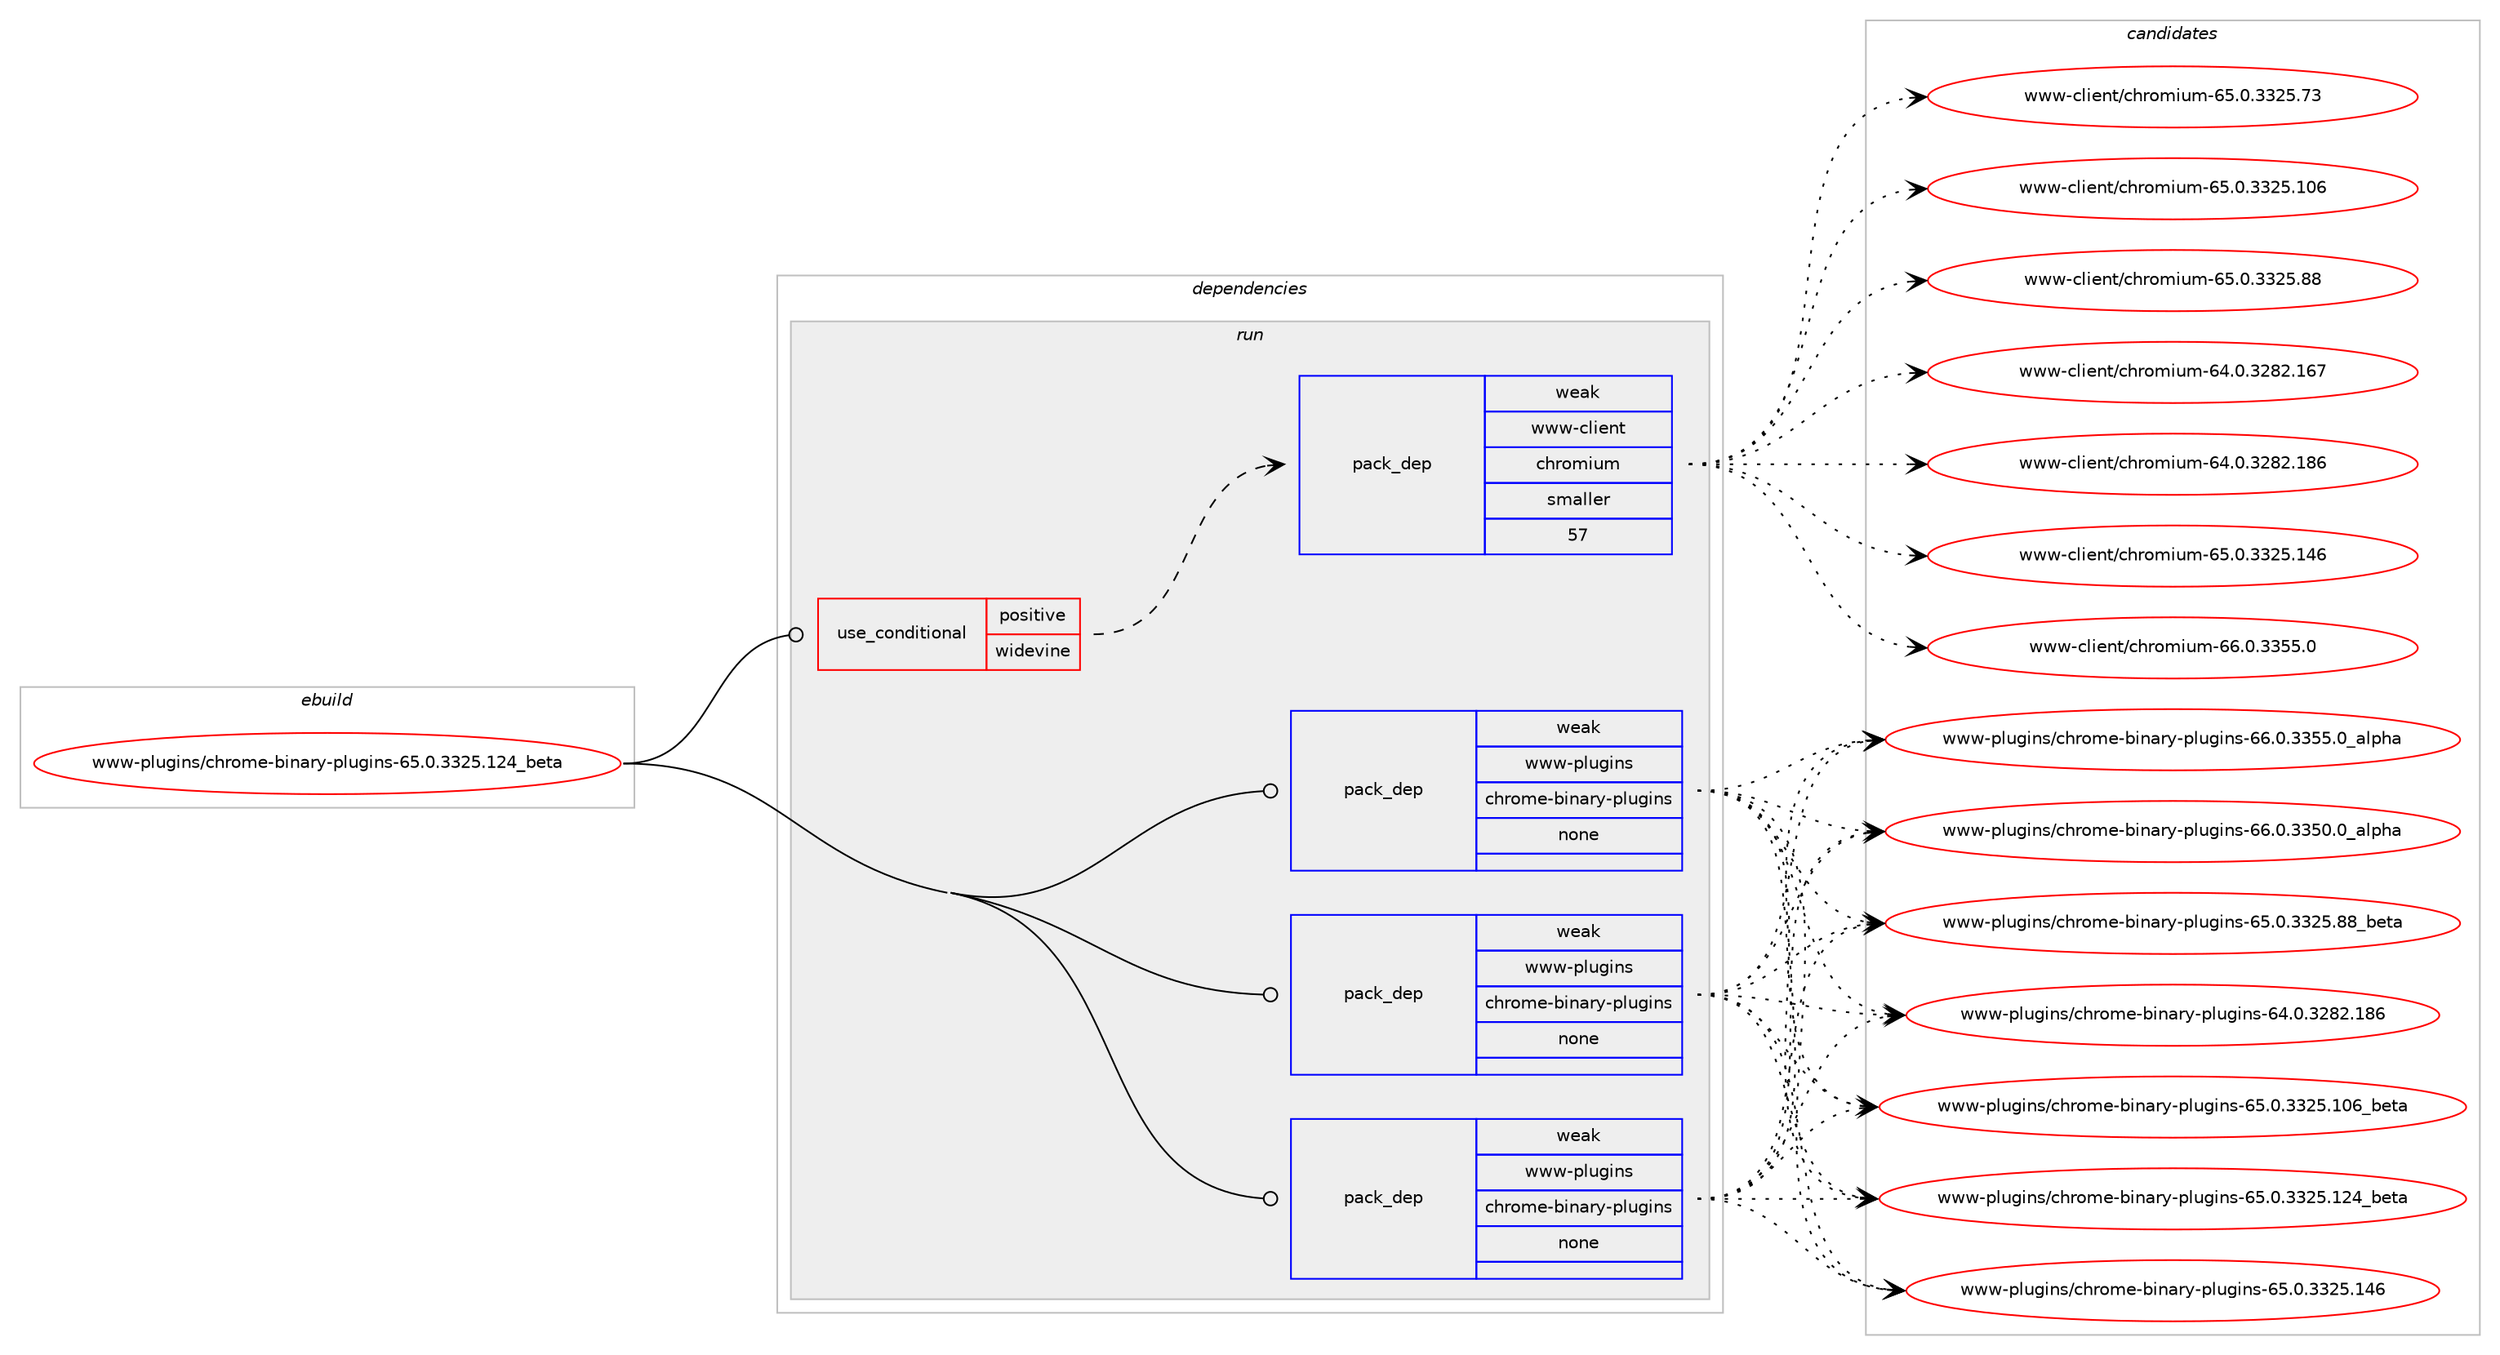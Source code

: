 digraph prolog {

# *************
# Graph options
# *************

newrank=true;
concentrate=true;
compound=true;
graph [rankdir=LR,fontname=Helvetica,fontsize=10,ranksep=1.5];#, ranksep=2.5, nodesep=0.2];
edge  [arrowhead=vee];
node  [fontname=Helvetica,fontsize=10];

# **********
# The ebuild
# **********

subgraph cluster_leftcol {
color=gray;
rank=same;
label=<<i>ebuild</i>>;
id [label="www-plugins/chrome-binary-plugins-65.0.3325.124_beta", color=red, width=4, href="../www-plugins/chrome-binary-plugins-65.0.3325.124_beta.svg"];
}

# ****************
# The dependencies
# ****************

subgraph cluster_midcol {
color=gray;
label=<<i>dependencies</i>>;
subgraph cluster_compile {
fillcolor="#eeeeee";
style=filled;
label=<<i>compile</i>>;
}
subgraph cluster_compileandrun {
fillcolor="#eeeeee";
style=filled;
label=<<i>compile and run</i>>;
}
subgraph cluster_run {
fillcolor="#eeeeee";
style=filled;
label=<<i>run</i>>;
subgraph cond1035 {
dependency8756 [label=<<TABLE BORDER="0" CELLBORDER="1" CELLSPACING="0" CELLPADDING="4"><TR><TD ROWSPAN="3" CELLPADDING="10">use_conditional</TD></TR><TR><TD>positive</TD></TR><TR><TD>widevine</TD></TR></TABLE>>, shape=none, color=red];
subgraph pack7538 {
dependency8757 [label=<<TABLE BORDER="0" CELLBORDER="1" CELLSPACING="0" CELLPADDING="4" WIDTH="220"><TR><TD ROWSPAN="6" CELLPADDING="30">pack_dep</TD></TR><TR><TD WIDTH="110">weak</TD></TR><TR><TD>www-client</TD></TR><TR><TD>chromium</TD></TR><TR><TD>smaller</TD></TR><TR><TD>57</TD></TR></TABLE>>, shape=none, color=blue];
}
dependency8756:e -> dependency8757:w [weight=20,style="dashed",arrowhead="vee"];
}
id:e -> dependency8756:w [weight=20,style="solid",arrowhead="odot"];
subgraph pack7539 {
dependency8758 [label=<<TABLE BORDER="0" CELLBORDER="1" CELLSPACING="0" CELLPADDING="4" WIDTH="220"><TR><TD ROWSPAN="6" CELLPADDING="30">pack_dep</TD></TR><TR><TD WIDTH="110">weak</TD></TR><TR><TD>www-plugins</TD></TR><TR><TD>chrome-binary-plugins</TD></TR><TR><TD>none</TD></TR><TR><TD></TD></TR></TABLE>>, shape=none, color=blue];
}
id:e -> dependency8758:w [weight=20,style="solid",arrowhead="odot"];
subgraph pack7540 {
dependency8759 [label=<<TABLE BORDER="0" CELLBORDER="1" CELLSPACING="0" CELLPADDING="4" WIDTH="220"><TR><TD ROWSPAN="6" CELLPADDING="30">pack_dep</TD></TR><TR><TD WIDTH="110">weak</TD></TR><TR><TD>www-plugins</TD></TR><TR><TD>chrome-binary-plugins</TD></TR><TR><TD>none</TD></TR><TR><TD></TD></TR></TABLE>>, shape=none, color=blue];
}
id:e -> dependency8759:w [weight=20,style="solid",arrowhead="odot"];
subgraph pack7541 {
dependency8760 [label=<<TABLE BORDER="0" CELLBORDER="1" CELLSPACING="0" CELLPADDING="4" WIDTH="220"><TR><TD ROWSPAN="6" CELLPADDING="30">pack_dep</TD></TR><TR><TD WIDTH="110">weak</TD></TR><TR><TD>www-plugins</TD></TR><TR><TD>chrome-binary-plugins</TD></TR><TR><TD>none</TD></TR><TR><TD></TD></TR></TABLE>>, shape=none, color=blue];
}
id:e -> dependency8760:w [weight=20,style="solid",arrowhead="odot"];
}
}

# **************
# The candidates
# **************

subgraph cluster_choices {
rank=same;
color=gray;
label=<<i>candidates</i>>;

subgraph choice7538 {
color=black;
nodesep=1;
choice1191191194599108105101110116479910411411110910511710945545346484651515053465551 [label="www-client/chromium-65.0.3325.73", color=red, width=4,href="../www-client/chromium-65.0.3325.73.svg"];
choice119119119459910810510111011647991041141111091051171094554534648465151505346494854 [label="www-client/chromium-65.0.3325.106", color=red, width=4,href="../www-client/chromium-65.0.3325.106.svg"];
choice1191191194599108105101110116479910411411110910511710945545346484651515053465656 [label="www-client/chromium-65.0.3325.88", color=red, width=4,href="../www-client/chromium-65.0.3325.88.svg"];
choice119119119459910810510111011647991041141111091051171094554524648465150565046495455 [label="www-client/chromium-64.0.3282.167", color=red, width=4,href="../www-client/chromium-64.0.3282.167.svg"];
choice119119119459910810510111011647991041141111091051171094554524648465150565046495654 [label="www-client/chromium-64.0.3282.186", color=red, width=4,href="../www-client/chromium-64.0.3282.186.svg"];
choice119119119459910810510111011647991041141111091051171094554534648465151505346495254 [label="www-client/chromium-65.0.3325.146", color=red, width=4,href="../www-client/chromium-65.0.3325.146.svg"];
choice11911911945991081051011101164799104114111109105117109455454464846515153534648 [label="www-client/chromium-66.0.3355.0", color=red, width=4,href="../www-client/chromium-66.0.3355.0.svg"];
dependency8757:e -> choice1191191194599108105101110116479910411411110910511710945545346484651515053465551:w [style=dotted,weight="100"];
dependency8757:e -> choice119119119459910810510111011647991041141111091051171094554534648465151505346494854:w [style=dotted,weight="100"];
dependency8757:e -> choice1191191194599108105101110116479910411411110910511710945545346484651515053465656:w [style=dotted,weight="100"];
dependency8757:e -> choice119119119459910810510111011647991041141111091051171094554524648465150565046495455:w [style=dotted,weight="100"];
dependency8757:e -> choice119119119459910810510111011647991041141111091051171094554524648465150565046495654:w [style=dotted,weight="100"];
dependency8757:e -> choice119119119459910810510111011647991041141111091051171094554534648465151505346495254:w [style=dotted,weight="100"];
dependency8757:e -> choice11911911945991081051011101164799104114111109105117109455454464846515153534648:w [style=dotted,weight="100"];
}
subgraph choice7539 {
color=black;
nodesep=1;
choice11911911945112108117103105110115479910411411110910145981051109711412145112108117103105110115455454464846515153484648959710811210497 [label="www-plugins/chrome-binary-plugins-66.0.3350.0_alpha", color=red, width=4,href="../www-plugins/chrome-binary-plugins-66.0.3350.0_alpha.svg"];
choice1191191194511210811710310511011547991041141111091014598105110971141214511210811710310511011545545346484651515053465656959810111697 [label="www-plugins/chrome-binary-plugins-65.0.3325.88_beta", color=red, width=4,href="../www-plugins/chrome-binary-plugins-65.0.3325.88_beta.svg"];
choice119119119451121081171031051101154799104114111109101459810511097114121451121081171031051101154554524648465150565046495654 [label="www-plugins/chrome-binary-plugins-64.0.3282.186", color=red, width=4,href="../www-plugins/chrome-binary-plugins-64.0.3282.186.svg"];
choice119119119451121081171031051101154799104114111109101459810511097114121451121081171031051101154554534648465151505346494854959810111697 [label="www-plugins/chrome-binary-plugins-65.0.3325.106_beta", color=red, width=4,href="../www-plugins/chrome-binary-plugins-65.0.3325.106_beta.svg"];
choice119119119451121081171031051101154799104114111109101459810511097114121451121081171031051101154554534648465151505346495052959810111697 [label="www-plugins/chrome-binary-plugins-65.0.3325.124_beta", color=red, width=4,href="../www-plugins/chrome-binary-plugins-65.0.3325.124_beta.svg"];
choice119119119451121081171031051101154799104114111109101459810511097114121451121081171031051101154554534648465151505346495254 [label="www-plugins/chrome-binary-plugins-65.0.3325.146", color=red, width=4,href="../www-plugins/chrome-binary-plugins-65.0.3325.146.svg"];
choice11911911945112108117103105110115479910411411110910145981051109711412145112108117103105110115455454464846515153534648959710811210497 [label="www-plugins/chrome-binary-plugins-66.0.3355.0_alpha", color=red, width=4,href="../www-plugins/chrome-binary-plugins-66.0.3355.0_alpha.svg"];
dependency8758:e -> choice11911911945112108117103105110115479910411411110910145981051109711412145112108117103105110115455454464846515153484648959710811210497:w [style=dotted,weight="100"];
dependency8758:e -> choice1191191194511210811710310511011547991041141111091014598105110971141214511210811710310511011545545346484651515053465656959810111697:w [style=dotted,weight="100"];
dependency8758:e -> choice119119119451121081171031051101154799104114111109101459810511097114121451121081171031051101154554524648465150565046495654:w [style=dotted,weight="100"];
dependency8758:e -> choice119119119451121081171031051101154799104114111109101459810511097114121451121081171031051101154554534648465151505346494854959810111697:w [style=dotted,weight="100"];
dependency8758:e -> choice119119119451121081171031051101154799104114111109101459810511097114121451121081171031051101154554534648465151505346495052959810111697:w [style=dotted,weight="100"];
dependency8758:e -> choice119119119451121081171031051101154799104114111109101459810511097114121451121081171031051101154554534648465151505346495254:w [style=dotted,weight="100"];
dependency8758:e -> choice11911911945112108117103105110115479910411411110910145981051109711412145112108117103105110115455454464846515153534648959710811210497:w [style=dotted,weight="100"];
}
subgraph choice7540 {
color=black;
nodesep=1;
choice11911911945112108117103105110115479910411411110910145981051109711412145112108117103105110115455454464846515153484648959710811210497 [label="www-plugins/chrome-binary-plugins-66.0.3350.0_alpha", color=red, width=4,href="../www-plugins/chrome-binary-plugins-66.0.3350.0_alpha.svg"];
choice1191191194511210811710310511011547991041141111091014598105110971141214511210811710310511011545545346484651515053465656959810111697 [label="www-plugins/chrome-binary-plugins-65.0.3325.88_beta", color=red, width=4,href="../www-plugins/chrome-binary-plugins-65.0.3325.88_beta.svg"];
choice119119119451121081171031051101154799104114111109101459810511097114121451121081171031051101154554524648465150565046495654 [label="www-plugins/chrome-binary-plugins-64.0.3282.186", color=red, width=4,href="../www-plugins/chrome-binary-plugins-64.0.3282.186.svg"];
choice119119119451121081171031051101154799104114111109101459810511097114121451121081171031051101154554534648465151505346494854959810111697 [label="www-plugins/chrome-binary-plugins-65.0.3325.106_beta", color=red, width=4,href="../www-plugins/chrome-binary-plugins-65.0.3325.106_beta.svg"];
choice119119119451121081171031051101154799104114111109101459810511097114121451121081171031051101154554534648465151505346495052959810111697 [label="www-plugins/chrome-binary-plugins-65.0.3325.124_beta", color=red, width=4,href="../www-plugins/chrome-binary-plugins-65.0.3325.124_beta.svg"];
choice119119119451121081171031051101154799104114111109101459810511097114121451121081171031051101154554534648465151505346495254 [label="www-plugins/chrome-binary-plugins-65.0.3325.146", color=red, width=4,href="../www-plugins/chrome-binary-plugins-65.0.3325.146.svg"];
choice11911911945112108117103105110115479910411411110910145981051109711412145112108117103105110115455454464846515153534648959710811210497 [label="www-plugins/chrome-binary-plugins-66.0.3355.0_alpha", color=red, width=4,href="../www-plugins/chrome-binary-plugins-66.0.3355.0_alpha.svg"];
dependency8759:e -> choice11911911945112108117103105110115479910411411110910145981051109711412145112108117103105110115455454464846515153484648959710811210497:w [style=dotted,weight="100"];
dependency8759:e -> choice1191191194511210811710310511011547991041141111091014598105110971141214511210811710310511011545545346484651515053465656959810111697:w [style=dotted,weight="100"];
dependency8759:e -> choice119119119451121081171031051101154799104114111109101459810511097114121451121081171031051101154554524648465150565046495654:w [style=dotted,weight="100"];
dependency8759:e -> choice119119119451121081171031051101154799104114111109101459810511097114121451121081171031051101154554534648465151505346494854959810111697:w [style=dotted,weight="100"];
dependency8759:e -> choice119119119451121081171031051101154799104114111109101459810511097114121451121081171031051101154554534648465151505346495052959810111697:w [style=dotted,weight="100"];
dependency8759:e -> choice119119119451121081171031051101154799104114111109101459810511097114121451121081171031051101154554534648465151505346495254:w [style=dotted,weight="100"];
dependency8759:e -> choice11911911945112108117103105110115479910411411110910145981051109711412145112108117103105110115455454464846515153534648959710811210497:w [style=dotted,weight="100"];
}
subgraph choice7541 {
color=black;
nodesep=1;
choice11911911945112108117103105110115479910411411110910145981051109711412145112108117103105110115455454464846515153484648959710811210497 [label="www-plugins/chrome-binary-plugins-66.0.3350.0_alpha", color=red, width=4,href="../www-plugins/chrome-binary-plugins-66.0.3350.0_alpha.svg"];
choice1191191194511210811710310511011547991041141111091014598105110971141214511210811710310511011545545346484651515053465656959810111697 [label="www-plugins/chrome-binary-plugins-65.0.3325.88_beta", color=red, width=4,href="../www-plugins/chrome-binary-plugins-65.0.3325.88_beta.svg"];
choice119119119451121081171031051101154799104114111109101459810511097114121451121081171031051101154554524648465150565046495654 [label="www-plugins/chrome-binary-plugins-64.0.3282.186", color=red, width=4,href="../www-plugins/chrome-binary-plugins-64.0.3282.186.svg"];
choice119119119451121081171031051101154799104114111109101459810511097114121451121081171031051101154554534648465151505346494854959810111697 [label="www-plugins/chrome-binary-plugins-65.0.3325.106_beta", color=red, width=4,href="../www-plugins/chrome-binary-plugins-65.0.3325.106_beta.svg"];
choice119119119451121081171031051101154799104114111109101459810511097114121451121081171031051101154554534648465151505346495052959810111697 [label="www-plugins/chrome-binary-plugins-65.0.3325.124_beta", color=red, width=4,href="../www-plugins/chrome-binary-plugins-65.0.3325.124_beta.svg"];
choice119119119451121081171031051101154799104114111109101459810511097114121451121081171031051101154554534648465151505346495254 [label="www-plugins/chrome-binary-plugins-65.0.3325.146", color=red, width=4,href="../www-plugins/chrome-binary-plugins-65.0.3325.146.svg"];
choice11911911945112108117103105110115479910411411110910145981051109711412145112108117103105110115455454464846515153534648959710811210497 [label="www-plugins/chrome-binary-plugins-66.0.3355.0_alpha", color=red, width=4,href="../www-plugins/chrome-binary-plugins-66.0.3355.0_alpha.svg"];
dependency8760:e -> choice11911911945112108117103105110115479910411411110910145981051109711412145112108117103105110115455454464846515153484648959710811210497:w [style=dotted,weight="100"];
dependency8760:e -> choice1191191194511210811710310511011547991041141111091014598105110971141214511210811710310511011545545346484651515053465656959810111697:w [style=dotted,weight="100"];
dependency8760:e -> choice119119119451121081171031051101154799104114111109101459810511097114121451121081171031051101154554524648465150565046495654:w [style=dotted,weight="100"];
dependency8760:e -> choice119119119451121081171031051101154799104114111109101459810511097114121451121081171031051101154554534648465151505346494854959810111697:w [style=dotted,weight="100"];
dependency8760:e -> choice119119119451121081171031051101154799104114111109101459810511097114121451121081171031051101154554534648465151505346495052959810111697:w [style=dotted,weight="100"];
dependency8760:e -> choice119119119451121081171031051101154799104114111109101459810511097114121451121081171031051101154554534648465151505346495254:w [style=dotted,weight="100"];
dependency8760:e -> choice11911911945112108117103105110115479910411411110910145981051109711412145112108117103105110115455454464846515153534648959710811210497:w [style=dotted,weight="100"];
}
}

}
